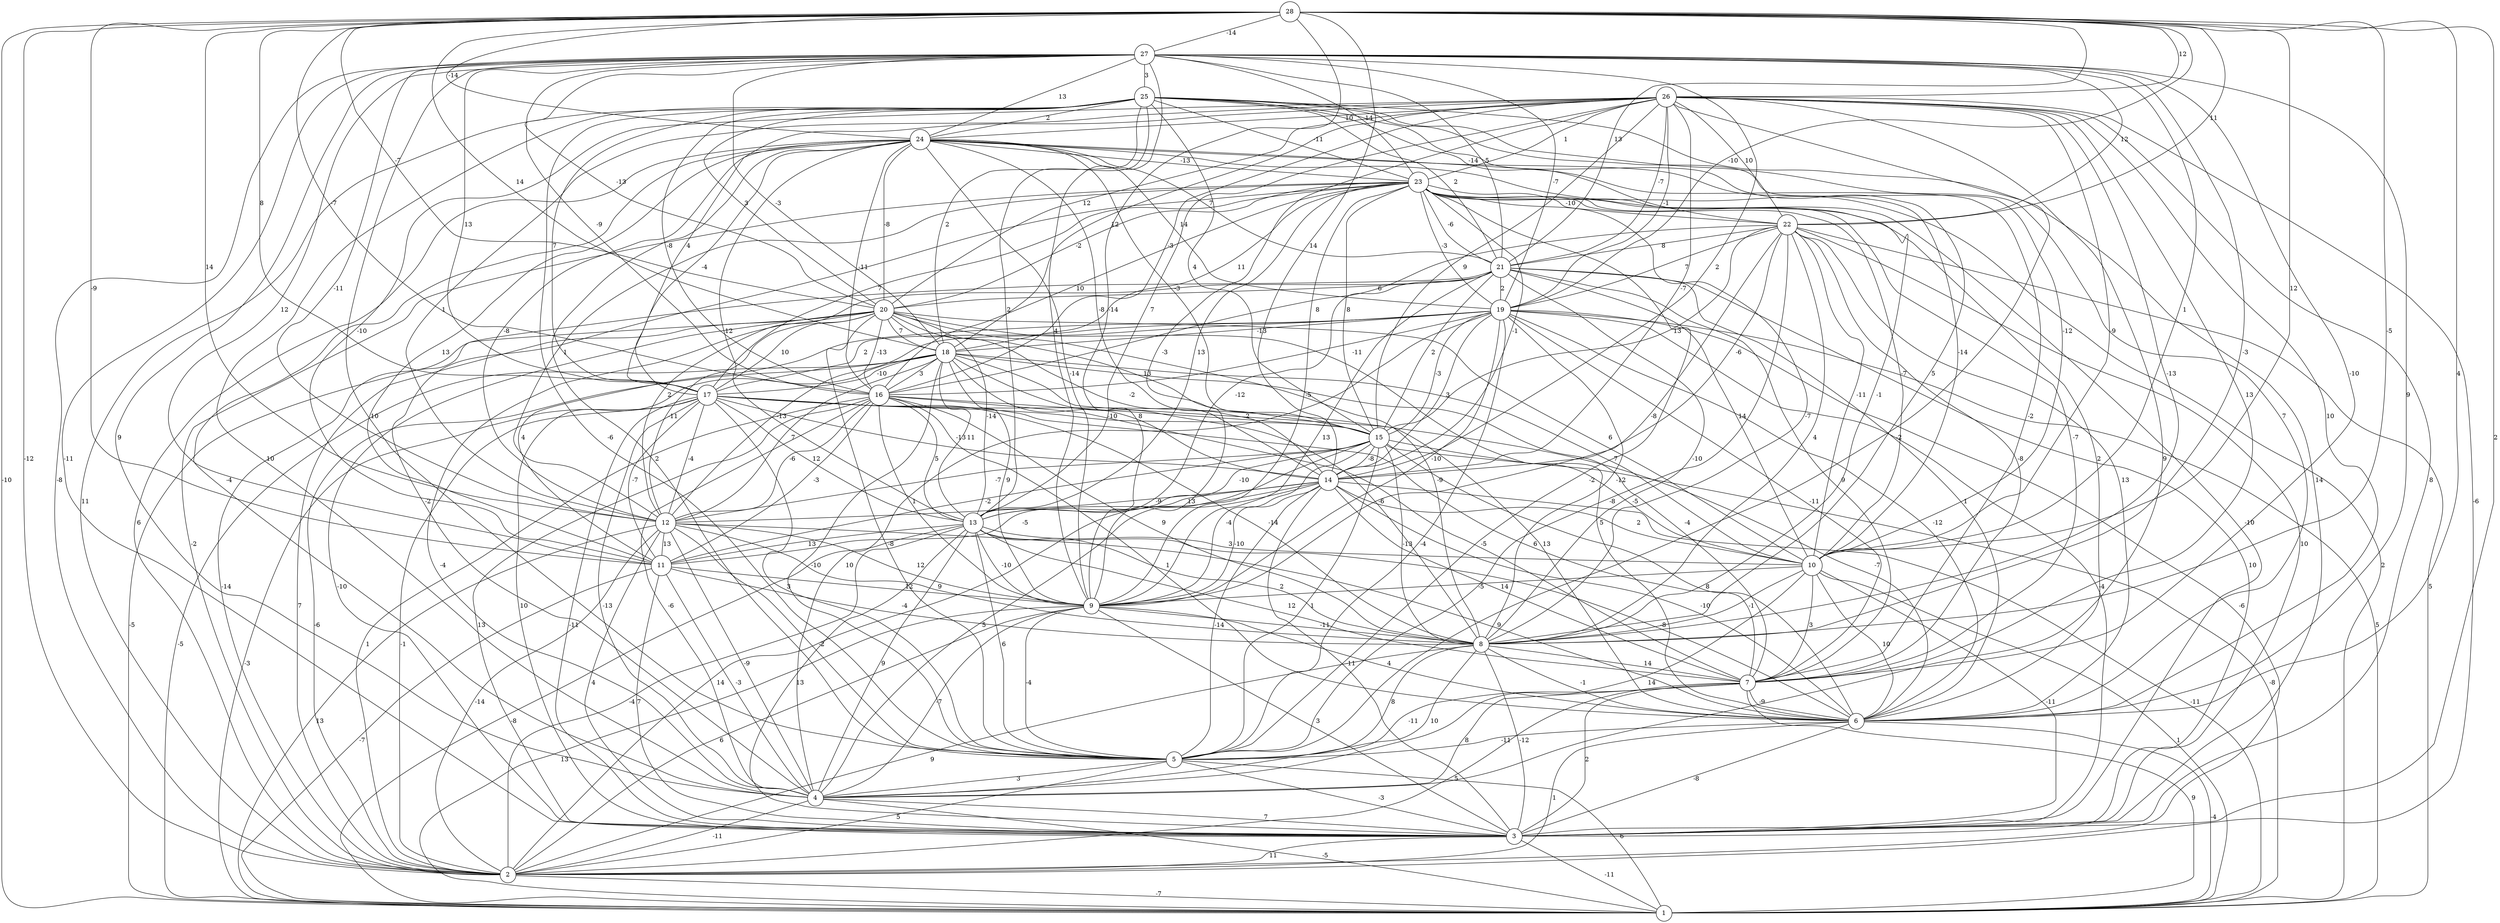 graph { 
	 fontname="Helvetica,Arial,sans-serif" 
	 node [shape = circle]; 
	 28 -- 1 [label = "-10"];
	 28 -- 2 [label = "-12"];
	 28 -- 3 [label = "2"];
	 28 -- 6 [label = "4"];
	 28 -- 8 [label = "-5"];
	 28 -- 9 [label = "-14"];
	 28 -- 10 [label = "12"];
	 28 -- 11 [label = "-9"];
	 28 -- 12 [label = "14"];
	 28 -- 14 [label = "14"];
	 28 -- 16 [label = "-7"];
	 28 -- 17 [label = "8"];
	 28 -- 18 [label = "14"];
	 28 -- 19 [label = "-10"];
	 28 -- 20 [label = "-7"];
	 28 -- 21 [label = "13"];
	 28 -- 22 [label = "11"];
	 28 -- 24 [label = "-14"];
	 28 -- 26 [label = "12"];
	 28 -- 27 [label = "-14"];
	 27 -- 2 [label = "-8"];
	 27 -- 3 [label = "-11"];
	 27 -- 4 [label = "9"];
	 27 -- 5 [label = "10"];
	 27 -- 6 [label = "9"];
	 27 -- 7 [label = "-10"];
	 27 -- 8 [label = "-3"];
	 27 -- 9 [label = "4"];
	 27 -- 10 [label = "1"];
	 27 -- 11 [label = "12"];
	 27 -- 12 [label = "-11"];
	 27 -- 14 [label = "2"];
	 27 -- 16 [label = "-9"];
	 27 -- 17 [label = "13"];
	 27 -- 18 [label = "-3"];
	 27 -- 19 [label = "-7"];
	 27 -- 20 [label = "-13"];
	 27 -- 21 [label = "5"];
	 27 -- 22 [label = "12"];
	 27 -- 23 [label = "14"];
	 27 -- 24 [label = "13"];
	 27 -- 25 [label = "3"];
	 26 -- 2 [label = "-6"];
	 26 -- 3 [label = "8"];
	 26 -- 4 [label = "9"];
	 26 -- 5 [label = "-2"];
	 26 -- 6 [label = "10"];
	 26 -- 7 [label = "13"];
	 26 -- 8 [label = "-13"];
	 26 -- 9 [label = "-3"];
	 26 -- 10 [label = "-9"];
	 26 -- 11 [label = "-10"];
	 26 -- 12 [label = "1"];
	 26 -- 13 [label = "7"];
	 26 -- 14 [label = "-7"];
	 26 -- 15 [label = "9"];
	 26 -- 16 [label = "-3"];
	 26 -- 17 [label = "4"];
	 26 -- 18 [label = "12"];
	 26 -- 19 [label = "-1"];
	 26 -- 20 [label = "12"];
	 26 -- 21 [label = "-7"];
	 26 -- 22 [label = "10"];
	 26 -- 23 [label = "1"];
	 26 -- 24 [label = "10"];
	 25 -- 2 [label = "11"];
	 25 -- 3 [label = "14"];
	 25 -- 4 [label = "10"];
	 25 -- 5 [label = "-6"];
	 25 -- 6 [label = "7"];
	 25 -- 8 [label = "5"];
	 25 -- 10 [label = "-12"];
	 25 -- 13 [label = "2"];
	 25 -- 15 [label = "4"];
	 25 -- 16 [label = "-8"];
	 25 -- 17 [label = "7"];
	 25 -- 18 [label = "2"];
	 25 -- 20 [label = "3"];
	 25 -- 21 [label = "2"];
	 25 -- 22 [label = "-14"];
	 25 -- 23 [label = "-11"];
	 25 -- 24 [label = "2"];
	 24 -- 2 [label = "6"];
	 24 -- 4 [label = "-4"];
	 24 -- 5 [label = "2"];
	 24 -- 7 [label = "-2"];
	 24 -- 8 [label = "-1"];
	 24 -- 9 [label = "-14"];
	 24 -- 10 [label = "-14"];
	 24 -- 11 [label = "13"];
	 24 -- 12 [label = "-8"];
	 24 -- 13 [label = "12"];
	 24 -- 14 [label = "-8"];
	 24 -- 15 [label = "-3"];
	 24 -- 16 [label = "-11"];
	 24 -- 17 [label = "-4"];
	 24 -- 19 [label = "14"];
	 24 -- 20 [label = "-8"];
	 24 -- 21 [label = "7"];
	 24 -- 23 [label = "-13"];
	 23 -- 1 [label = "2"];
	 23 -- 2 [label = "-2"];
	 23 -- 3 [label = "-10"];
	 23 -- 4 [label = "-2"];
	 23 -- 5 [label = "-2"];
	 23 -- 6 [label = "2"];
	 23 -- 7 [label = "-7"];
	 23 -- 8 [label = "-7"];
	 23 -- 9 [label = "-5"];
	 23 -- 10 [label = "-7"];
	 23 -- 12 [label = "1"];
	 23 -- 13 [label = "13"];
	 23 -- 14 [label = "-1"];
	 23 -- 15 [label = "8"];
	 23 -- 16 [label = "10"];
	 23 -- 17 [label = "7"];
	 23 -- 18 [label = "11"];
	 23 -- 19 [label = "-3"];
	 23 -- 20 [label = "-2"];
	 23 -- 21 [label = "-6"];
	 23 -- 22 [label = "-10"];
	 22 -- 1 [label = "5"];
	 22 -- 3 [label = "10"];
	 22 -- 5 [label = "-8"];
	 22 -- 6 [label = "13"];
	 22 -- 7 [label = "-8"];
	 22 -- 8 [label = "4"];
	 22 -- 9 [label = "-8"];
	 22 -- 10 [label = "-11"];
	 22 -- 14 [label = "-6"];
	 22 -- 15 [label = "13"];
	 22 -- 16 [label = "8"];
	 22 -- 19 [label = "7"];
	 22 -- 21 [label = "8"];
	 21 -- 2 [label = "-14"];
	 21 -- 3 [label = "10"];
	 21 -- 6 [label = "1"];
	 21 -- 7 [label = "9"];
	 21 -- 8 [label = "-10"];
	 21 -- 9 [label = "13"];
	 21 -- 10 [label = "14"];
	 21 -- 12 [label = "2"];
	 21 -- 13 [label = "-12"];
	 21 -- 15 [label = "2"];
	 21 -- 19 [label = "2"];
	 21 -- 20 [label = "6"];
	 20 -- 1 [label = "-5"];
	 20 -- 2 [label = "7"];
	 20 -- 3 [label = "-10"];
	 20 -- 4 [label = "-4"];
	 20 -- 5 [label = "-8"];
	 20 -- 6 [label = "5"];
	 20 -- 8 [label = "-9"];
	 20 -- 10 [label = "6"];
	 20 -- 12 [label = "-11"];
	 20 -- 13 [label = "-14"];
	 20 -- 14 [label = "-2"];
	 20 -- 15 [label = "13"];
	 20 -- 16 [label = "-13"];
	 20 -- 17 [label = "10"];
	 20 -- 18 [label = "7"];
	 19 -- 1 [label = "5"];
	 19 -- 2 [label = "-6"];
	 19 -- 3 [label = "-4"];
	 19 -- 4 [label = "10"];
	 19 -- 5 [label = "-4"];
	 19 -- 6 [label = "-12"];
	 19 -- 7 [label = "-11"];
	 19 -- 8 [label = "-12"];
	 19 -- 9 [label = "-10"];
	 19 -- 11 [label = "4"];
	 19 -- 12 [label = "-13"];
	 19 -- 14 [label = "3"];
	 19 -- 15 [label = "-3"];
	 19 -- 16 [label = "-11"];
	 19 -- 17 [label = "2"];
	 19 -- 18 [label = "-13"];
	 18 -- 1 [label = "-5"];
	 18 -- 2 [label = "-6"];
	 18 -- 3 [label = "10"];
	 18 -- 5 [label = "-10"];
	 18 -- 6 [label = "13"];
	 18 -- 7 [label = "-4"];
	 18 -- 8 [label = "-6"];
	 18 -- 9 [label = "9"];
	 18 -- 10 [label = "7"];
	 18 -- 12 [label = "7"];
	 18 -- 13 [label = "11"];
	 18 -- 14 [label = "8"];
	 18 -- 16 [label = "3"];
	 18 -- 17 [label = "-10"];
	 17 -- 1 [label = "-3"];
	 17 -- 2 [label = "-1"];
	 17 -- 3 [label = "-11"];
	 17 -- 4 [label = "-13"];
	 17 -- 5 [label = "3"];
	 17 -- 6 [label = "-7"];
	 17 -- 7 [label = "6"];
	 17 -- 8 [label = "-14"];
	 17 -- 11 [label = "-7"];
	 17 -- 12 [label = "-4"];
	 17 -- 13 [label = "12"];
	 17 -- 14 [label = "-13"];
	 17 -- 15 [label = "-10"];
	 16 -- 2 [label = "1"];
	 16 -- 3 [label = "13"];
	 16 -- 4 [label = "-6"];
	 16 -- 6 [label = "1"];
	 16 -- 7 [label = "-5"];
	 16 -- 8 [label = "9"];
	 16 -- 9 [label = "1"];
	 16 -- 11 [label = "-3"];
	 16 -- 12 [label = "-6"];
	 16 -- 13 [label = "5"];
	 16 -- 15 [label = "2"];
	 15 -- 1 [label = "-8"];
	 15 -- 4 [label = "5"];
	 15 -- 5 [label = "1"];
	 15 -- 6 [label = "8"];
	 15 -- 8 [label = "-13"];
	 15 -- 9 [label = "-4"];
	 15 -- 10 [label = "-5"];
	 15 -- 11 [label = "-2"];
	 15 -- 12 [label = "-7"];
	 15 -- 13 [label = "-10"];
	 15 -- 14 [label = "-8"];
	 14 -- 1 [label = "-11"];
	 14 -- 2 [label = "14"];
	 14 -- 3 [label = "-11"];
	 14 -- 5 [label = "-14"];
	 14 -- 6 [label = "-10"];
	 14 -- 7 [label = "14"];
	 14 -- 9 [label = "-10"];
	 14 -- 10 [label = "2"];
	 14 -- 11 [label = "-5"];
	 14 -- 12 [label = "-9"];
	 14 -- 13 [label = "13"];
	 13 -- 1 [label = "-8"];
	 13 -- 2 [label = "-4"];
	 13 -- 3 [label = "13"];
	 13 -- 4 [label = "9"];
	 13 -- 5 [label = "6"];
	 13 -- 6 [label = "-8"];
	 13 -- 7 [label = "12"];
	 13 -- 8 [label = "2"];
	 13 -- 9 [label = "-10"];
	 13 -- 10 [label = "3"];
	 13 -- 11 [label = "13"];
	 12 -- 1 [label = "13"];
	 12 -- 2 [label = "-14"];
	 12 -- 3 [label = "4"];
	 12 -- 4 [label = "-9"];
	 12 -- 5 [label = "-2"];
	 12 -- 6 [label = "9"];
	 12 -- 8 [label = "9"];
	 12 -- 9 [label = "12"];
	 12 -- 11 [label = "13"];
	 11 -- 1 [label = "-7"];
	 11 -- 3 [label = "7"];
	 11 -- 4 [label = "-3"];
	 11 -- 8 [label = "-4"];
	 11 -- 9 [label = "12"];
	 10 -- 1 [label = "1"];
	 10 -- 3 [label = "-11"];
	 10 -- 4 [label = "14"];
	 10 -- 6 [label = "10"];
	 10 -- 7 [label = "3"];
	 10 -- 8 [label = "-1"];
	 10 -- 9 [label = "-5"];
	 9 -- 1 [label = "13"];
	 9 -- 2 [label = "6"];
	 9 -- 3 [label = "3"];
	 9 -- 4 [label = "-7"];
	 9 -- 5 [label = "-4"];
	 9 -- 6 [label = "4"];
	 9 -- 8 [label = "-11"];
	 8 -- 2 [label = "9"];
	 8 -- 3 [label = "-12"];
	 8 -- 4 [label = "10"];
	 8 -- 5 [label = "8"];
	 8 -- 6 [label = "-1"];
	 8 -- 7 [label = "14"];
	 7 -- 1 [label = "9"];
	 7 -- 2 [label = "5"];
	 7 -- 3 [label = "2"];
	 7 -- 4 [label = "8"];
	 7 -- 5 [label = "-11"];
	 7 -- 6 [label = "-9"];
	 6 -- 1 [label = "-4"];
	 6 -- 2 [label = "1"];
	 6 -- 3 [label = "-8"];
	 6 -- 5 [label = "-11"];
	 5 -- 1 [label = "6"];
	 5 -- 2 [label = "5"];
	 5 -- 3 [label = "-3"];
	 5 -- 4 [label = "3"];
	 4 -- 1 [label = "-5"];
	 4 -- 2 [label = "-11"];
	 4 -- 3 [label = "7"];
	 3 -- 1 [label = "-11"];
	 3 -- 2 [label = "11"];
	 2 -- 1 [label = "-7"];
	 1;
	 2;
	 3;
	 4;
	 5;
	 6;
	 7;
	 8;
	 9;
	 10;
	 11;
	 12;
	 13;
	 14;
	 15;
	 16;
	 17;
	 18;
	 19;
	 20;
	 21;
	 22;
	 23;
	 24;
	 25;
	 26;
	 27;
	 28;
}
